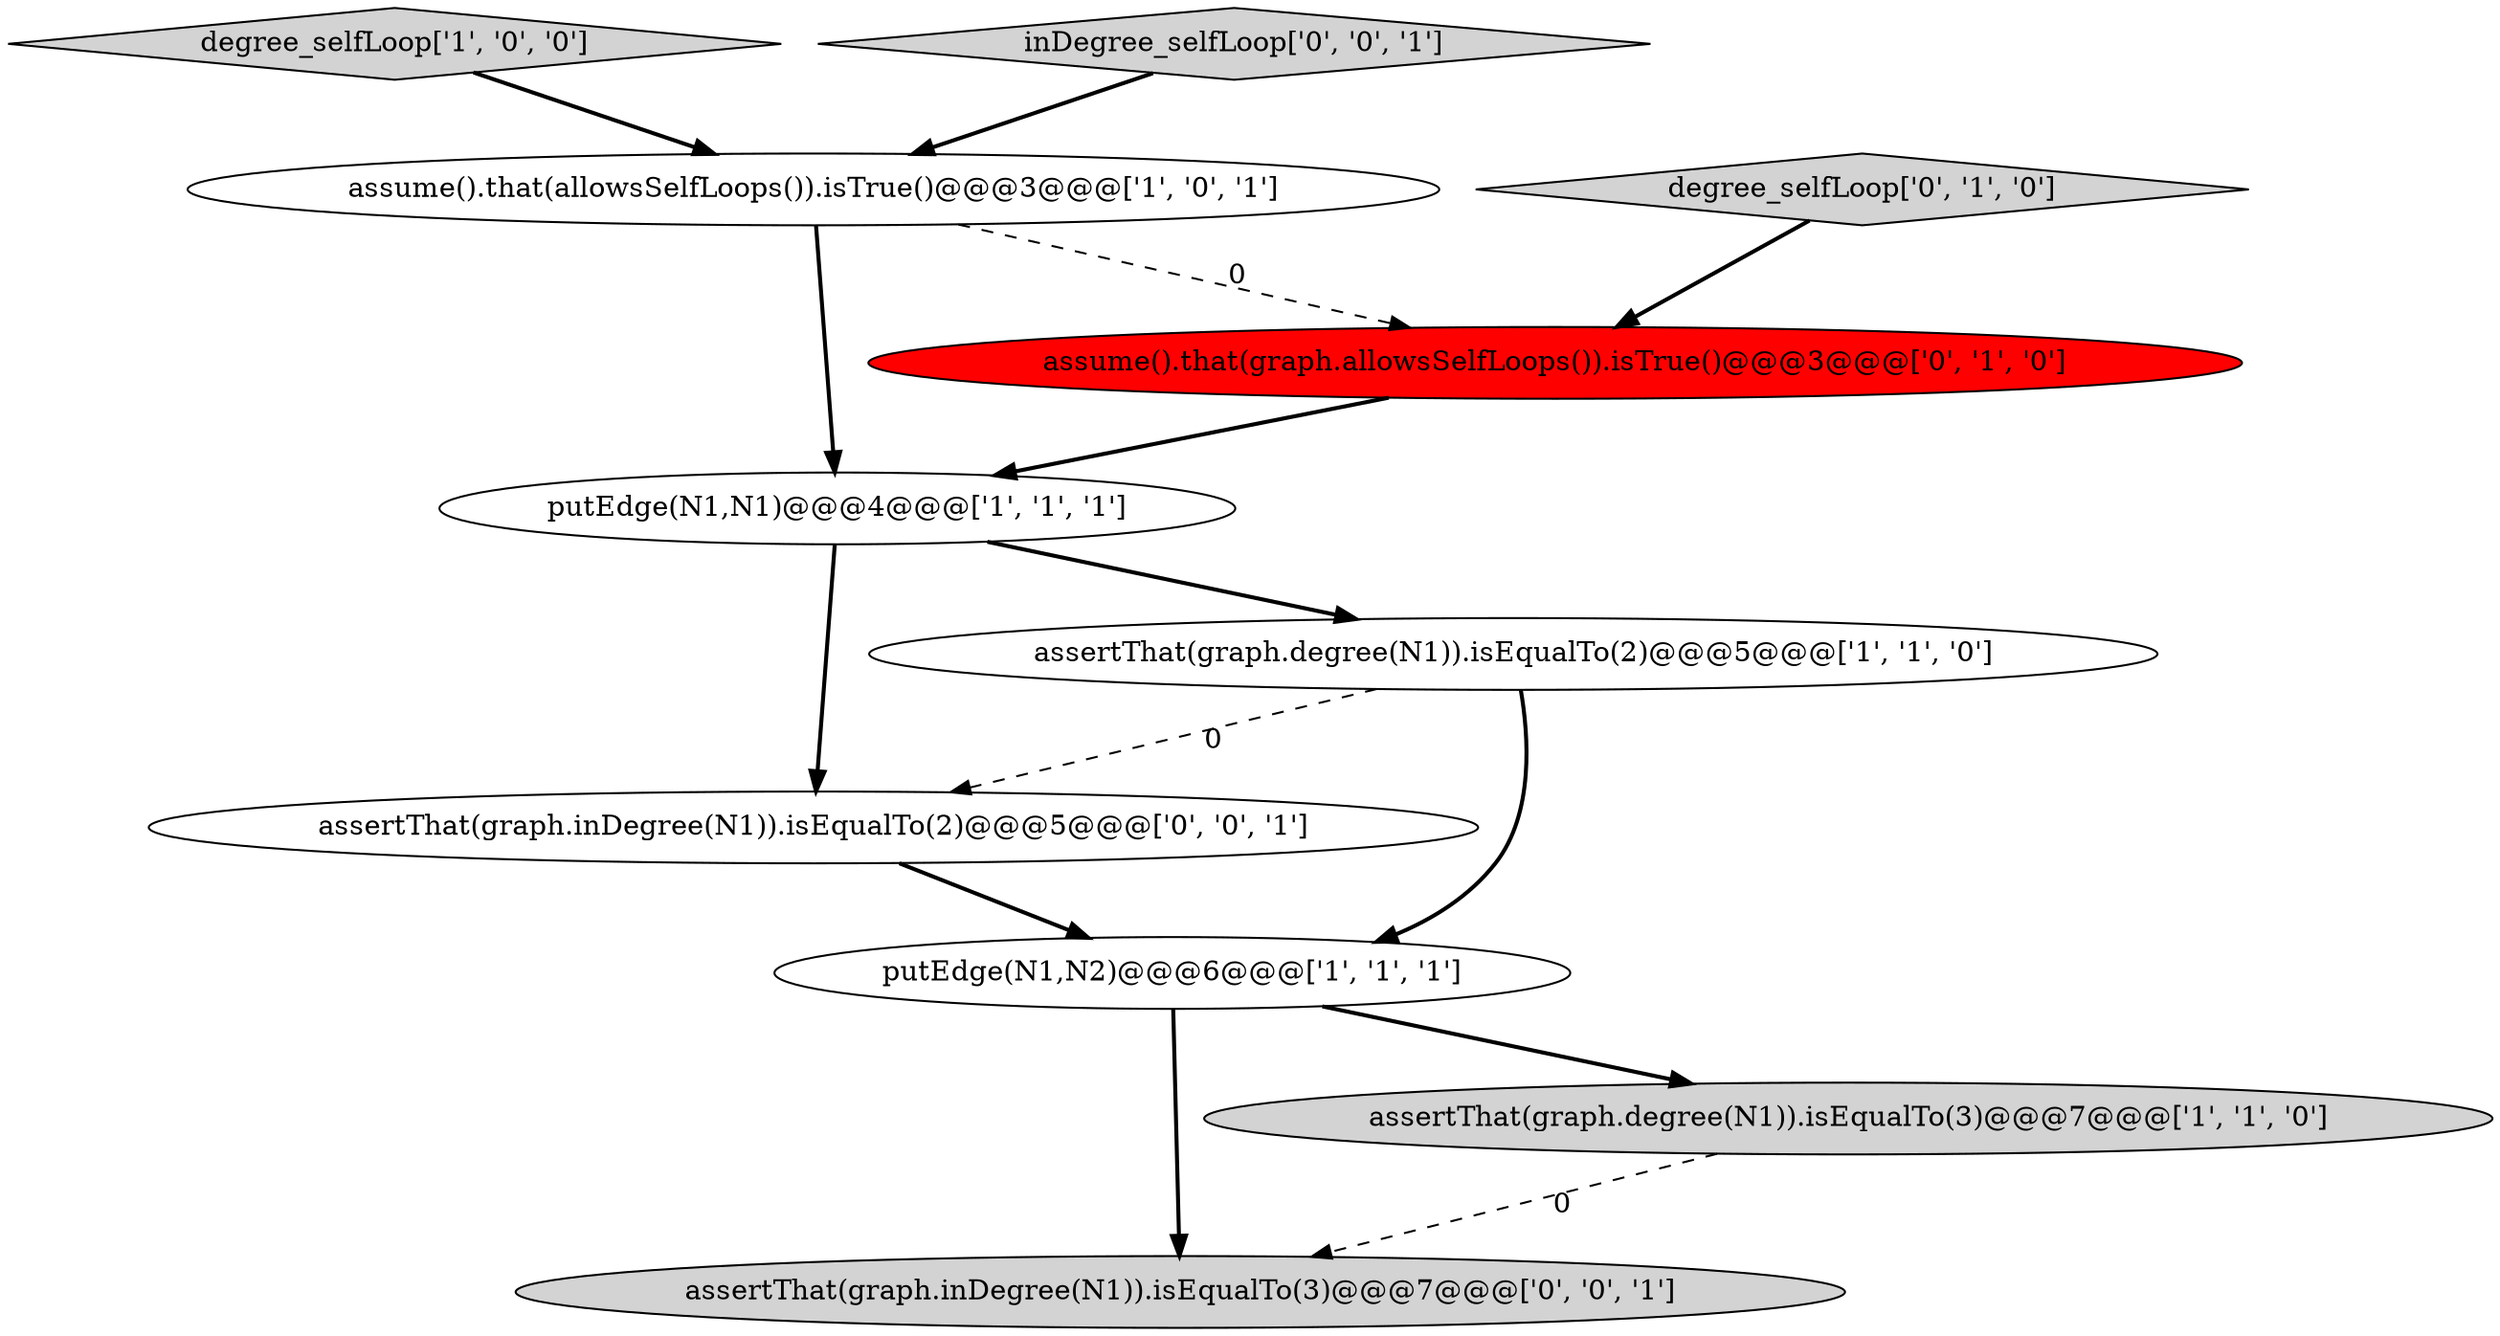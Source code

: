 digraph {
1 [style = filled, label = "degree_selfLoop['1', '0', '0']", fillcolor = lightgray, shape = diamond image = "AAA0AAABBB1BBB"];
5 [style = filled, label = "assume().that(allowsSelfLoops()).isTrue()@@@3@@@['1', '0', '1']", fillcolor = white, shape = ellipse image = "AAA0AAABBB1BBB"];
6 [style = filled, label = "assume().that(graph.allowsSelfLoops()).isTrue()@@@3@@@['0', '1', '0']", fillcolor = red, shape = ellipse image = "AAA1AAABBB2BBB"];
9 [style = filled, label = "assertThat(graph.inDegree(N1)).isEqualTo(2)@@@5@@@['0', '0', '1']", fillcolor = white, shape = ellipse image = "AAA0AAABBB3BBB"];
7 [style = filled, label = "degree_selfLoop['0', '1', '0']", fillcolor = lightgray, shape = diamond image = "AAA0AAABBB2BBB"];
3 [style = filled, label = "putEdge(N1,N1)@@@4@@@['1', '1', '1']", fillcolor = white, shape = ellipse image = "AAA0AAABBB1BBB"];
0 [style = filled, label = "assertThat(graph.degree(N1)).isEqualTo(2)@@@5@@@['1', '1', '0']", fillcolor = white, shape = ellipse image = "AAA0AAABBB1BBB"];
10 [style = filled, label = "inDegree_selfLoop['0', '0', '1']", fillcolor = lightgray, shape = diamond image = "AAA0AAABBB3BBB"];
4 [style = filled, label = "putEdge(N1,N2)@@@6@@@['1', '1', '1']", fillcolor = white, shape = ellipse image = "AAA0AAABBB1BBB"];
8 [style = filled, label = "assertThat(graph.inDegree(N1)).isEqualTo(3)@@@7@@@['0', '0', '1']", fillcolor = lightgray, shape = ellipse image = "AAA0AAABBB3BBB"];
2 [style = filled, label = "assertThat(graph.degree(N1)).isEqualTo(3)@@@7@@@['1', '1', '0']", fillcolor = lightgray, shape = ellipse image = "AAA0AAABBB1BBB"];
1->5 [style = bold, label=""];
5->3 [style = bold, label=""];
3->9 [style = bold, label=""];
6->3 [style = bold, label=""];
4->8 [style = bold, label=""];
4->2 [style = bold, label=""];
10->5 [style = bold, label=""];
5->6 [style = dashed, label="0"];
0->9 [style = dashed, label="0"];
9->4 [style = bold, label=""];
0->4 [style = bold, label=""];
2->8 [style = dashed, label="0"];
3->0 [style = bold, label=""];
7->6 [style = bold, label=""];
}
